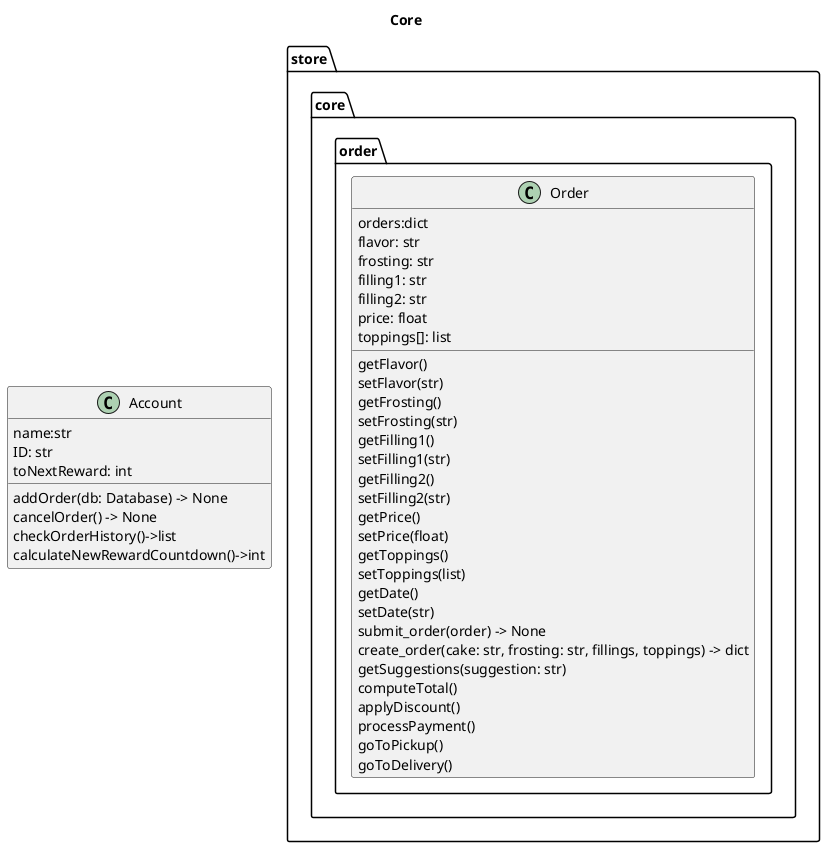 @startuml class
title Core
class "Order" as store.core.order.Order {
    orders:dict
    flavor: str
    frosting: str
    filling1: str
    filling2: str
    price: float
    toppings[]: list
    getFlavor()
    setFlavor(str)
    getFrosting()
    setFrosting(str)
    getFilling1()
    setFilling1(str)
    getFilling2()
    setFilling2(str)
    getPrice()
    setPrice(float)
    getToppings()
    setToppings(list)
    getDate()
    setDate(str)
    submit_order(order) -> None
    create_order(cake: str, frosting: str, fillings, toppings) -> dict
    getSuggestions(suggestion: str)
    computeTotal()
    applyDiscount()
    processPayment()
    goToPickup()
    goToDelivery()
}
class Account {
    name:str
    ID: str
    toNextReward: int
    addOrder(db: Database) -> None
    cancelOrder() -> None
    checkOrderHistory()->list
    calculateNewRewardCountdown()->int
}
@enduml
